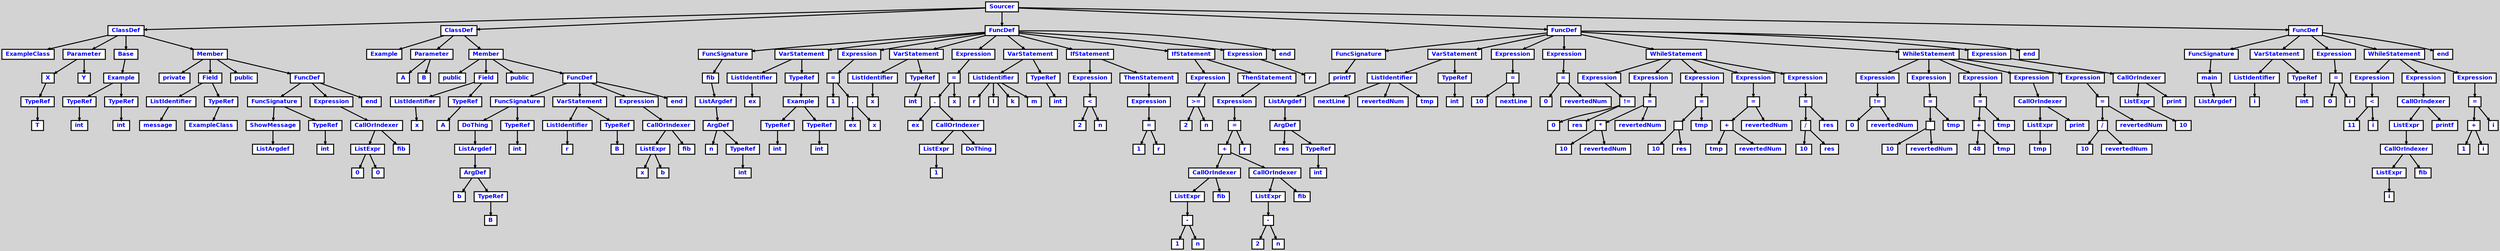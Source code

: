 digraph {

	ordering=out;
	ranksep=.4;
	bgcolor="lightgrey";  node [shape=box, fixedsize=false, fontsize=12, fontname="Helvetica-bold", fontcolor="blue"
	width=.25, height=.25, color="black", fillcolor="white", style="filled, solid, bold"];

	edge [arrowsize=.5, color="black", style="bold"]

	n000012B7B9C92570[label="Sourcer"]
	n000012B7B9C65A08[label="ClassDef"]
	n000012B7B9C658D0[label="ExampleClass"]
	n000012B7B9C65C78[label="Parameter"]
	n000012B7B9C61E50[label="X"]
	n000012B7B9C61D18[label="TypeRef"]
	n000012B7B9C61BE0[label="T"]
	n000012B7B9C61F88[label="Y"]
	n000012B7B9C65DB0[label="Base"]
	n000012B7B9C65EE8[label="Example"]
	n000012B7B9C621F8[label="TypeRef"]
	n000012B7B9C61AA8[label="int"]
	n000012B7B9C62468[label="TypeRef"]
	n000012B7B9C620C0[label="int"]
	n000012B7B9C66020[label="Member"]
	n000012B7B9C625A0[label="private"]
	n000012B7B9C62CF0[label="Field"]
	n000012B7B9C62810[label="ListIdentifier"]
	n000012B7B9C626D8[label="message"]
	n000012B7B9C62BB8[label="TypeRef"]
	n000012B7B9C62A80[label="ExampleClass"]
	n000012B7B9C62E28[label="public"]
	n000012B7B9C653F0[label="FuncDef"]
	n000012B7B9C63440[label="FuncSignature"]
	n000012B7B9C63578[label="ShowMessage"]
	n000012B7B9C63098[label="ListArgdef"]
	n000012B7B9C63308[label="TypeRef"]
	n000012B7B9C62F60[label="int"]
	n000012B7B9C65660[label="Expression"]
	n000012B7B9C65798[label="CallOrIndexer"]
	n000012B7B9C64F10[label="ListExpr"]
	n000012B7B9C647C0[label="0"]
	n000012B7B9C64B68[label="0"]
	n000012B7B9C64688[label="fib"]
	n000012B7B9C642E0[label="end"]
	n000012B7B9C6A328[label="ClassDef"]
	n000012B7B9C6A1F0[label="Example"]
	n000012B7B9C6A598[label="Parameter"]
	n000012B7B9C66158[label="A"]
	n000012B7B9C66290[label="B"]
	n000012B7B9C6A6D0[label="Member"]
	n000012B7B9C663C8[label="public"]
	n000012B7B9C66B18[label="Field"]
	n000012B7B9C66638[label="ListIdentifier"]
	n000012B7B9C66500[label="x"]
	n000012B7B9C669E0[label="TypeRef"]
	n000012B7B9C668A8[label="A"]
	n000012B7B9C66C50[label="public"]
	n000012B7B9C69D10[label="FuncDef"]
	n000012B7B9C67748[label="FuncSignature"]
	n000012B7B9C67880[label="DoThing"]
	n000012B7B9C673A0[label="ListArgdef"]
	n000012B7B9C67130[label="ArgDef"]
	n000012B7B9C66D88[label="b"]
	n000012B7B9C66FF8[label="TypeRef"]
	n000012B7B9C66EC0[label="B"]
	n000012B7B9C67610[label="TypeRef"]
	n000012B7B9C67268[label="int"]
	n000012B7B9C67D60[label="VarStatement"]
	n000012B7B9C67AF0[label="ListIdentifier"]
	n000012B7B9C679B8[label="r"]
	n000012B7B9C67FD0[label="TypeRef"]
	n000012B7B9C67E98[label="B"]
	n000012B7B9C69F80[label="Expression"]
	n000012B7B9C6A0B8[label="CallOrIndexer"]
	n000012B7B9C69830[label="ListExpr"]
	n000012B7B9C690E0[label="x"]
	n000012B7B9C69488[label="b"]
	n000012B7B9C68FA8[label="fib"]
	n000012B7B9C68C00[label="end"]
	n000012B7B9C78BF0[label="FuncDef"]
	n000012B7B9C6AE20[label="FuncSignature"]
	n000012B7B9C6AF58[label="fib"]
	n000012B7B9C6ACE8[label="ListArgdef"]
	n000012B7B9C6AA78[label="ArgDef"]
	n000012B7B9C6A808[label="n"]
	n000012B7B9C6A940[label="TypeRef"]
	n000012B7B9C6A460[label="int"]
	n000012B7B9C6B7E0[label="VarStatement"]
	n000012B7B9C6B1C8[label="ListIdentifier"]
	n000012B7B9C6B090[label="ex"]
	n000012B7B9C6BB88[label="TypeRef"]
	n000012B7B9C6BA50[label="Example"]
	n000012B7B9C6B6A8[label="TypeRef"]
	n000012B7B9C6B438[label="int"]
	n000012B7B9C6B918[label="TypeRef"]
	n000012B7B9C6B570[label="int"]
	n000012B7B9C6CF08[label="Expression"]
	n000012B7B9C6D040[label="="]
	n000012B7B9C6CC98[label="1"]
	n000012B7B9C6CB60[label="."]
	n000012B7B9C6C8F0[label="ex"]
	n000012B7B9C6C7B8[label="x"]
	n000012B7B9C6D520[label="VarStatement"]
	n000012B7B9C6D178[label="ListIdentifier"]
	n000012B7B9C6C680[label="x"]
	n000012B7B9C6D658[label="TypeRef"]
	n000012B7B9C6D3E8[label="int"]
	n000012B7B9C6E9D8[label="Expression"]
	n000012B7B9C6FE90[label="="]
	n000012B7B9C6FFC8[label="."]
	n000012B7B9C6ED80[label="ex"]
	n000012B7B9C6FC20[label="CallOrIndexer"]
	n000012B7B9C6F398[label="ListExpr"]
	n000012B7B9C6EFF0[label="1"]
	n000012B7B9C6EEB8[label="DoThing"]
	n000012B7B9C6DA00[label="x"]
	n000012B7B9C70718[label="VarStatement"]
	n000012B7B9C6FAE8[label="ListIdentifier"]
	n000012B7B9C6E8A0[label="r"]
	n000012B7B9C70100[label="l"]
	n000012B7B9C70238[label="k"]
	n000012B7B9C70370[label="m"]
	n000012B7B9C70850[label="TypeRef"]
	n000012B7B9C705E0[label="int"]
	n000012B7B9C720B0[label="IfStatement"]
	n000012B7B9C726C8[label="Expression"]
	n000012B7B9C71480[label="<"]
	n000012B7B9C716F0[label="2"]
	n000012B7B9C70BF8[label="n"]
	n000012B7B9C72938[label="ThenStatement"]
	n000012B7B9C72320[label="Expression"]
	n000012B7B9C72800[label="="]
	n000012B7B9C72458[label="1"]
	n000012B7B9C71BD0[label="r"]
	n000012B7B9C76280[label="IfStatement"]
	n000012B7B9C76FE8[label="Expression"]
	n000012B7B9C73568[label=">="]
	n000012B7B9C737D8[label="2"]
	n000012B7B9C72CE0[label="n"]
	n000012B7B9C78368[label="ThenStatement"]
	n000012B7B9C763B8[label="Expression"]
	n000012B7B9C77120[label="="]
	n000012B7B9C77390[label="+"]
	n000012B7B9C78710[label="CallOrIndexer"]
	n000012B7B9C77C18[label="ListExpr"]
	n000012B7B9C77AE0[label="-"]
	n000012B7B9C77D50[label="1"]
	n000012B7B9C77870[label="n"]
	n000012B7B9C77738[label="fib"]
	n000012B7B9C77258[label="CallOrIndexer"]
	n000012B7B9C76C40[label="ListExpr"]
	n000012B7B9C76B08[label="-"]
	n000012B7B9C76D78[label="2"]
	n000012B7B9C76898[label="n"]
	n000012B7B9C76760[label="fib"]
	n000012B7B9C73CB8[label="r"]
	n000012B7B9C78D28[label="Expression"]
	n000012B7B9C78980[label="r"]
	n000012B7B9C78848[label="end"]
	n000012B7B9C8B1A8[label="FuncDef"]
	n000012B7B9C795B0[label="FuncSignature"]
	n000012B7B9C796E8[label="printf"]
	n000012B7B9C79478[label="ListArgdef"]
	n000012B7B9C79208[label="ArgDef"]
	n000012B7B9C78F98[label="res"]
	n000012B7B9C790D0[label="TypeRef"]
	n000012B7B9C78E60[label="int"]
	n000012B7B9C79F70[label="VarStatement"]
	n000012B7B9C79958[label="ListIdentifier"]
	n000012B7B9C79820[label="nextLine"]
	n000012B7B9C79A90[label="revertedNum"]
	n000012B7B9C79BC8[label="tmp"]
	n000012B7B9C7A0A8[label="TypeRef"]
	n000012B7B9C79E38[label="int"]
	n000012B7B9C7ABA0[label="Expression"]
	n000012B7B9C7B080[label="="]
	n000012B7B9C7ACD8[label="10"]
	n000012B7B9C7A450[label="nextLine"]
	n000012B7B9C7BA40[label="Expression"]
	n000012B7B9C7BF20[label="="]
	n000012B7B9C7BB78[label="0"]
	n000012B7B9C7B2F0[label="revertedNum"]
	n000012B7B9C821D8[label="WhileStatement"]
	n000012B7B9C82448[label="Expression"]
	n000012B7B9C7CA18[label="!="]
	n000012B7B9C7CC88[label="0"]
	n000012B7B9C7C190[label="res"]
	n000012B7B9C7DD98[label="Expression"]
	n000012B7B9C7E3B0[label="="]
	n000012B7B9C7E278[label="*"]
	n000012B7B9C7E4E8[label="10"]
	n000012B7B9C7E008[label="revertedNum"]
	n000012B7B9C7D168[label="revertedNum"]
	n000012B7B9C7F4C0[label="Expression"]
	n000012B7B9C7FAD8[label="="]
	n000012B7B9C7F9A0[label=""]
	n000012B7B9C7FC10[label="10"]
	n000012B7B9C7F730[label="res"]
	n000012B7B9C7E890[label="tmp"]
	n000012B7B9C80BE8[label="Expression"]
	n000012B7B9C81200[label="="]
	n000012B7B9C810C8[label="+"]
	n000012B7B9C81338[label="tmp"]
	n000012B7B9C80E58[label="revertedNum"]
	n000012B7B9C7FFB8[label="revertedNum"]
	n000012B7B9C82310[label="Expression"]
	n000012B7B9C82928[label="="]
	n000012B7B9C827F0[label="/"]
	n000012B7B9C82A60[label="10"]
	n000012B7B9C82580[label="res"]
	n000012B7B9C816E0[label="res"]
	n000012B7B9C891F8[label="WhileStatement"]
	n000012B7B9C89468[label="Expression"]
	n000012B7B9C837C8[label="!="]
	n000012B7B9C83A38[label="0"]
	n000012B7B9C82F40[label="revertedNum"]
	n000012B7B9C84B48[label="Expression"]
	n000012B7B9C85160[label="="]
	n000012B7B9C85028[label=""]
	n000012B7B9C85298[label="10"]
	n000012B7B9C84DB8[label="revertedNum"]
	n000012B7B9C83F18[label="tmp"]
	n000012B7B9C86270[label="Expression"]
	n000012B7B9C86888[label="="]
	n000012B7B9C86750[label="+"]
	n000012B7B9C869C0[label="48"]
	n000012B7B9C864E0[label="tmp"]
	n000012B7B9C85640[label="tmp"]
	n000012B7B9C88220[label="Expression"]
	n000012B7B9C88358[label="CallOrIndexer"]
	n000012B7B9C87AD0[label="ListExpr"]
	n000012B7B9C87728[label="tmp"]
	n000012B7B9C875F0[label="print"]
	n000012B7B9C89330[label="Expression"]
	n000012B7B9C89948[label="="]
	n000012B7B9C89810[label="/"]
	n000012B7B9C89A80[label="10"]
	n000012B7B9C895A0[label="revertedNum"]
	n000012B7B9C88700[label="revertedNum"]
	n000012B7B9C8B418[label="Expression"]
	n000012B7B9C8B550[label="CallOrIndexer"]
	n000012B7B9C8ACC8[label="ListExpr"]
	n000012B7B9C8A920[label="10"]
	n000012B7B9C8A7E8[label="print"]
	n000012B7B9C8A440[label="end"]
	n000012B7B9C90D10[label="FuncDef"]
	n000012B7B9C8B8F8[label="FuncSignature"]
	n000012B7B9C8BA30[label="main"]
	n000012B7B9C8B7C0[label="ListArgdef"]
	n000012B7B9C8C048[label="VarStatement"]
	n000012B7B9C8BCA0[label="ListIdentifier"]
	n000012B7B9C8BB68[label="i"]
	n000012B7B9C8C180[label="TypeRef"]
	n000012B7B9C8BF10[label="int"]
	n000012B7B9C8CC78[label="Expression"]
	n000012B7B9C8D158[label="="]
	n000012B7B9C8CDB0[label="0"]
	n000012B7B9C8C528[label="i"]
	n000012B7B9C91A78[label="WhileStatement"]
	n000012B7B9C91CE8[label="Expression"]
	n000012B7B9C8DC50[label="<"]
	n000012B7B9C8DEC0[label="11"]
	n000012B7B9C8D3C8[label="i"]
	n000012B7B9C90AA0[label="Expression"]
	n000012B7B9C90BD8[label="CallOrIndexer"]
	n000012B7B9C90218[label="ListExpr"]
	n000012B7B9C90350[label="CallOrIndexer"]
	n000012B7B9C8FAC8[label="ListExpr"]
	n000012B7B9C8F720[label="i"]
	n000012B7B9C8F5E8[label="fib"]
	n000012B7B9C8F378[label="printf"]
	n000012B7B9C91BB0[label="Expression"]
	n000012B7B9C921C8[label="="]
	n000012B7B9C92090[label="+"]
	n000012B7B9C92300[label="1"]
	n000012B7B9C91E20[label="i"]
	n000012B7B9C90F80[label="i"]
	n000012B7B9C8D020[label="end"]

		n000012B7B9C92570 -> n000012B7B9C65A08		// Sourcer -> ClassDef
		n000012B7B9C65A08 -> n000012B7B9C658D0		// ClassDef -> ExampleClass
		n000012B7B9C65A08 -> n000012B7B9C65C78		// ClassDef -> Parameter
		n000012B7B9C65C78 -> n000012B7B9C61E50		// Parameter -> X
		n000012B7B9C61E50 -> n000012B7B9C61D18		// X -> TypeRef
		n000012B7B9C61D18 -> n000012B7B9C61BE0		// TypeRef -> T
		n000012B7B9C65C78 -> n000012B7B9C61F88		// Parameter -> Y
		n000012B7B9C65A08 -> n000012B7B9C65DB0		// ClassDef -> Base
		n000012B7B9C65DB0 -> n000012B7B9C65EE8		// Base -> Example
		n000012B7B9C65EE8 -> n000012B7B9C621F8		// Example -> TypeRef
		n000012B7B9C621F8 -> n000012B7B9C61AA8		// TypeRef -> int
		n000012B7B9C65EE8 -> n000012B7B9C62468		// Example -> TypeRef
		n000012B7B9C62468 -> n000012B7B9C620C0		// TypeRef -> int
		n000012B7B9C65A08 -> n000012B7B9C66020		// ClassDef -> Member
		n000012B7B9C66020 -> n000012B7B9C625A0		// Member -> private
		n000012B7B9C66020 -> n000012B7B9C62CF0		// Member -> Field
		n000012B7B9C62CF0 -> n000012B7B9C62810		// Field -> ListIdentifier
		n000012B7B9C62810 -> n000012B7B9C626D8		// ListIdentifier -> message
		n000012B7B9C62CF0 -> n000012B7B9C62BB8		// Field -> TypeRef
		n000012B7B9C62BB8 -> n000012B7B9C62A80		// TypeRef -> ExampleClass
		n000012B7B9C66020 -> n000012B7B9C62E28		// Member -> public
		n000012B7B9C66020 -> n000012B7B9C653F0		// Member -> FuncDef
		n000012B7B9C653F0 -> n000012B7B9C63440		// FuncDef -> FuncSignature
		n000012B7B9C63440 -> n000012B7B9C63578		// FuncSignature -> ShowMessage
		n000012B7B9C63578 -> n000012B7B9C63098		// ShowMessage -> ListArgdef
		n000012B7B9C63440 -> n000012B7B9C63308		// FuncSignature -> TypeRef
		n000012B7B9C63308 -> n000012B7B9C62F60		// TypeRef -> int
		n000012B7B9C653F0 -> n000012B7B9C65660		// FuncDef -> Expression
		n000012B7B9C65660 -> n000012B7B9C65798		// Expression -> CallOrIndexer
		n000012B7B9C65798 -> n000012B7B9C64F10		// CallOrIndexer -> ListExpr
		n000012B7B9C64F10 -> n000012B7B9C647C0		// ListExpr -> 0
		n000012B7B9C64F10 -> n000012B7B9C64B68		// ListExpr -> 0
		n000012B7B9C65798 -> n000012B7B9C64688		// CallOrIndexer -> fib
		n000012B7B9C653F0 -> n000012B7B9C642E0		// FuncDef -> end
		n000012B7B9C92570 -> n000012B7B9C6A328		// Sourcer -> ClassDef
		n000012B7B9C6A328 -> n000012B7B9C6A1F0		// ClassDef -> Example
		n000012B7B9C6A328 -> n000012B7B9C6A598		// ClassDef -> Parameter
		n000012B7B9C6A598 -> n000012B7B9C66158		// Parameter -> A
		n000012B7B9C6A598 -> n000012B7B9C66290		// Parameter -> B
		n000012B7B9C6A328 -> n000012B7B9C6A6D0		// ClassDef -> Member
		n000012B7B9C6A6D0 -> n000012B7B9C663C8		// Member -> public
		n000012B7B9C6A6D0 -> n000012B7B9C66B18		// Member -> Field
		n000012B7B9C66B18 -> n000012B7B9C66638		// Field -> ListIdentifier
		n000012B7B9C66638 -> n000012B7B9C66500		// ListIdentifier -> x
		n000012B7B9C66B18 -> n000012B7B9C669E0		// Field -> TypeRef
		n000012B7B9C669E0 -> n000012B7B9C668A8		// TypeRef -> A
		n000012B7B9C6A6D0 -> n000012B7B9C66C50		// Member -> public
		n000012B7B9C6A6D0 -> n000012B7B9C69D10		// Member -> FuncDef
		n000012B7B9C69D10 -> n000012B7B9C67748		// FuncDef -> FuncSignature
		n000012B7B9C67748 -> n000012B7B9C67880		// FuncSignature -> DoThing
		n000012B7B9C67880 -> n000012B7B9C673A0		// DoThing -> ListArgdef
		n000012B7B9C673A0 -> n000012B7B9C67130		// ListArgdef -> ArgDef
		n000012B7B9C67130 -> n000012B7B9C66D88		// ArgDef -> b
		n000012B7B9C67130 -> n000012B7B9C66FF8		// ArgDef -> TypeRef
		n000012B7B9C66FF8 -> n000012B7B9C66EC0		// TypeRef -> B
		n000012B7B9C67748 -> n000012B7B9C67610		// FuncSignature -> TypeRef
		n000012B7B9C67610 -> n000012B7B9C67268		// TypeRef -> int
		n000012B7B9C69D10 -> n000012B7B9C67D60		// FuncDef -> VarStatement
		n000012B7B9C67D60 -> n000012B7B9C67AF0		// VarStatement -> ListIdentifier
		n000012B7B9C67AF0 -> n000012B7B9C679B8		// ListIdentifier -> r
		n000012B7B9C67D60 -> n000012B7B9C67FD0		// VarStatement -> TypeRef
		n000012B7B9C67FD0 -> n000012B7B9C67E98		// TypeRef -> B
		n000012B7B9C69D10 -> n000012B7B9C69F80		// FuncDef -> Expression
		n000012B7B9C69F80 -> n000012B7B9C6A0B8		// Expression -> CallOrIndexer
		n000012B7B9C6A0B8 -> n000012B7B9C69830		// CallOrIndexer -> ListExpr
		n000012B7B9C69830 -> n000012B7B9C690E0		// ListExpr -> x
		n000012B7B9C69830 -> n000012B7B9C69488		// ListExpr -> b
		n000012B7B9C6A0B8 -> n000012B7B9C68FA8		// CallOrIndexer -> fib
		n000012B7B9C69D10 -> n000012B7B9C68C00		// FuncDef -> end
		n000012B7B9C92570 -> n000012B7B9C78BF0		// Sourcer -> FuncDef
		n000012B7B9C78BF0 -> n000012B7B9C6AE20		// FuncDef -> FuncSignature
		n000012B7B9C6AE20 -> n000012B7B9C6AF58		// FuncSignature -> fib
		n000012B7B9C6AF58 -> n000012B7B9C6ACE8		// fib -> ListArgdef
		n000012B7B9C6ACE8 -> n000012B7B9C6AA78		// ListArgdef -> ArgDef
		n000012B7B9C6AA78 -> n000012B7B9C6A808		// ArgDef -> n
		n000012B7B9C6AA78 -> n000012B7B9C6A940		// ArgDef -> TypeRef
		n000012B7B9C6A940 -> n000012B7B9C6A460		// TypeRef -> int
		n000012B7B9C78BF0 -> n000012B7B9C6B7E0		// FuncDef -> VarStatement
		n000012B7B9C6B7E0 -> n000012B7B9C6B1C8		// VarStatement -> ListIdentifier
		n000012B7B9C6B1C8 -> n000012B7B9C6B090		// ListIdentifier -> ex
		n000012B7B9C6B7E0 -> n000012B7B9C6BB88		// VarStatement -> TypeRef
		n000012B7B9C6BB88 -> n000012B7B9C6BA50		// TypeRef -> Example
		n000012B7B9C6BA50 -> n000012B7B9C6B6A8		// Example -> TypeRef
		n000012B7B9C6B6A8 -> n000012B7B9C6B438		// TypeRef -> int
		n000012B7B9C6BA50 -> n000012B7B9C6B918		// Example -> TypeRef
		n000012B7B9C6B918 -> n000012B7B9C6B570		// TypeRef -> int
		n000012B7B9C78BF0 -> n000012B7B9C6CF08		// FuncDef -> Expression
		n000012B7B9C6CF08 -> n000012B7B9C6D040		// Expression -> =
		n000012B7B9C6D040 -> n000012B7B9C6CC98		// = -> 1
		n000012B7B9C6D040 -> n000012B7B9C6CB60		// = -> .
		n000012B7B9C6CB60 -> n000012B7B9C6C8F0		// . -> ex
		n000012B7B9C6CB60 -> n000012B7B9C6C7B8		// . -> x
		n000012B7B9C78BF0 -> n000012B7B9C6D520		// FuncDef -> VarStatement
		n000012B7B9C6D520 -> n000012B7B9C6D178		// VarStatement -> ListIdentifier
		n000012B7B9C6D178 -> n000012B7B9C6C680		// ListIdentifier -> x
		n000012B7B9C6D520 -> n000012B7B9C6D658		// VarStatement -> TypeRef
		n000012B7B9C6D658 -> n000012B7B9C6D3E8		// TypeRef -> int
		n000012B7B9C78BF0 -> n000012B7B9C6E9D8		// FuncDef -> Expression
		n000012B7B9C6E9D8 -> n000012B7B9C6FE90		// Expression -> =
		n000012B7B9C6FE90 -> n000012B7B9C6FFC8		// = -> .
		n000012B7B9C6FFC8 -> n000012B7B9C6ED80		// . -> ex
		n000012B7B9C6FFC8 -> n000012B7B9C6FC20		// . -> CallOrIndexer
		n000012B7B9C6FC20 -> n000012B7B9C6F398		// CallOrIndexer -> ListExpr
		n000012B7B9C6F398 -> n000012B7B9C6EFF0		// ListExpr -> 1
		n000012B7B9C6FC20 -> n000012B7B9C6EEB8		// CallOrIndexer -> DoThing
		n000012B7B9C6FE90 -> n000012B7B9C6DA00		// = -> x
		n000012B7B9C78BF0 -> n000012B7B9C70718		// FuncDef -> VarStatement
		n000012B7B9C70718 -> n000012B7B9C6FAE8		// VarStatement -> ListIdentifier
		n000012B7B9C6FAE8 -> n000012B7B9C6E8A0		// ListIdentifier -> r
		n000012B7B9C6FAE8 -> n000012B7B9C70100		// ListIdentifier -> l
		n000012B7B9C6FAE8 -> n000012B7B9C70238		// ListIdentifier -> k
		n000012B7B9C6FAE8 -> n000012B7B9C70370		// ListIdentifier -> m
		n000012B7B9C70718 -> n000012B7B9C70850		// VarStatement -> TypeRef
		n000012B7B9C70850 -> n000012B7B9C705E0		// TypeRef -> int
		n000012B7B9C78BF0 -> n000012B7B9C720B0		// FuncDef -> IfStatement
		n000012B7B9C720B0 -> n000012B7B9C726C8		// IfStatement -> Expression
		n000012B7B9C726C8 -> n000012B7B9C71480		// Expression -> <
		n000012B7B9C71480 -> n000012B7B9C716F0		// < -> 2
		n000012B7B9C71480 -> n000012B7B9C70BF8		// < -> n
		n000012B7B9C720B0 -> n000012B7B9C72938		// IfStatement -> ThenStatement
		n000012B7B9C72938 -> n000012B7B9C72320		// ThenStatement -> Expression
		n000012B7B9C72320 -> n000012B7B9C72800		// Expression -> =
		n000012B7B9C72800 -> n000012B7B9C72458		// = -> 1
		n000012B7B9C72800 -> n000012B7B9C71BD0		// = -> r
		n000012B7B9C78BF0 -> n000012B7B9C76280		// FuncDef -> IfStatement
		n000012B7B9C76280 -> n000012B7B9C76FE8		// IfStatement -> Expression
		n000012B7B9C76FE8 -> n000012B7B9C73568		// Expression -> >=
		n000012B7B9C73568 -> n000012B7B9C737D8		// >= -> 2
		n000012B7B9C73568 -> n000012B7B9C72CE0		// >= -> n
		n000012B7B9C76280 -> n000012B7B9C78368		// IfStatement -> ThenStatement
		n000012B7B9C78368 -> n000012B7B9C763B8		// ThenStatement -> Expression
		n000012B7B9C763B8 -> n000012B7B9C77120		// Expression -> =
		n000012B7B9C77120 -> n000012B7B9C77390		// = -> +
		n000012B7B9C77390 -> n000012B7B9C78710		// + -> CallOrIndexer
		n000012B7B9C78710 -> n000012B7B9C77C18		// CallOrIndexer -> ListExpr
		n000012B7B9C77C18 -> n000012B7B9C77AE0		// ListExpr -> -
		n000012B7B9C77AE0 -> n000012B7B9C77D50		// - -> 1
		n000012B7B9C77AE0 -> n000012B7B9C77870		// - -> n
		n000012B7B9C78710 -> n000012B7B9C77738		// CallOrIndexer -> fib
		n000012B7B9C77390 -> n000012B7B9C77258		// + -> CallOrIndexer
		n000012B7B9C77258 -> n000012B7B9C76C40		// CallOrIndexer -> ListExpr
		n000012B7B9C76C40 -> n000012B7B9C76B08		// ListExpr -> -
		n000012B7B9C76B08 -> n000012B7B9C76D78		// - -> 2
		n000012B7B9C76B08 -> n000012B7B9C76898		// - -> n
		n000012B7B9C77258 -> n000012B7B9C76760		// CallOrIndexer -> fib
		n000012B7B9C77120 -> n000012B7B9C73CB8		// = -> r
		n000012B7B9C78BF0 -> n000012B7B9C78D28		// FuncDef -> Expression
		n000012B7B9C78D28 -> n000012B7B9C78980		// Expression -> r
		n000012B7B9C78BF0 -> n000012B7B9C78848		// FuncDef -> end
		n000012B7B9C92570 -> n000012B7B9C8B1A8		// Sourcer -> FuncDef
		n000012B7B9C8B1A8 -> n000012B7B9C795B0		// FuncDef -> FuncSignature
		n000012B7B9C795B0 -> n000012B7B9C796E8		// FuncSignature -> printf
		n000012B7B9C796E8 -> n000012B7B9C79478		// printf -> ListArgdef
		n000012B7B9C79478 -> n000012B7B9C79208		// ListArgdef -> ArgDef
		n000012B7B9C79208 -> n000012B7B9C78F98		// ArgDef -> res
		n000012B7B9C79208 -> n000012B7B9C790D0		// ArgDef -> TypeRef
		n000012B7B9C790D0 -> n000012B7B9C78E60		// TypeRef -> int
		n000012B7B9C8B1A8 -> n000012B7B9C79F70		// FuncDef -> VarStatement
		n000012B7B9C79F70 -> n000012B7B9C79958		// VarStatement -> ListIdentifier
		n000012B7B9C79958 -> n000012B7B9C79820		// ListIdentifier -> nextLine
		n000012B7B9C79958 -> n000012B7B9C79A90		// ListIdentifier -> revertedNum
		n000012B7B9C79958 -> n000012B7B9C79BC8		// ListIdentifier -> tmp
		n000012B7B9C79F70 -> n000012B7B9C7A0A8		// VarStatement -> TypeRef
		n000012B7B9C7A0A8 -> n000012B7B9C79E38		// TypeRef -> int
		n000012B7B9C8B1A8 -> n000012B7B9C7ABA0		// FuncDef -> Expression
		n000012B7B9C7ABA0 -> n000012B7B9C7B080		// Expression -> =
		n000012B7B9C7B080 -> n000012B7B9C7ACD8		// = -> 10
		n000012B7B9C7B080 -> n000012B7B9C7A450		// = -> nextLine
		n000012B7B9C8B1A8 -> n000012B7B9C7BA40		// FuncDef -> Expression
		n000012B7B9C7BA40 -> n000012B7B9C7BF20		// Expression -> =
		n000012B7B9C7BF20 -> n000012B7B9C7BB78		// = -> 0
		n000012B7B9C7BF20 -> n000012B7B9C7B2F0		// = -> revertedNum
		n000012B7B9C8B1A8 -> n000012B7B9C821D8		// FuncDef -> WhileStatement
		n000012B7B9C821D8 -> n000012B7B9C82448		// WhileStatement -> Expression
		n000012B7B9C82448 -> n000012B7B9C7CA18		// Expression -> !=
		n000012B7B9C7CA18 -> n000012B7B9C7CC88		// != -> 0
		n000012B7B9C7CA18 -> n000012B7B9C7C190		// != -> res
		n000012B7B9C821D8 -> n000012B7B9C7DD98		// WhileStatement -> Expression
		n000012B7B9C7DD98 -> n000012B7B9C7E3B0		// Expression -> =
		n000012B7B9C7E3B0 -> n000012B7B9C7E278		// = -> *
		n000012B7B9C7E278 -> n000012B7B9C7E4E8		// * -> 10
		n000012B7B9C7E278 -> n000012B7B9C7E008		// * -> revertedNum
		n000012B7B9C7E3B0 -> n000012B7B9C7D168		// = -> revertedNum
		n000012B7B9C821D8 -> n000012B7B9C7F4C0		// WhileStatement -> Expression
		n000012B7B9C7F4C0 -> n000012B7B9C7FAD8		// Expression -> =
		n000012B7B9C7FAD8 -> n000012B7B9C7F9A0		// = -> 
		n000012B7B9C7F9A0 -> n000012B7B9C7FC10		// > 10
		n000012B7B9C7F9A0 -> n000012B7B9C7F730		// > res
		n000012B7B9C7FAD8 -> n000012B7B9C7E890		// = -> tmp
		n000012B7B9C821D8 -> n000012B7B9C80BE8		// WhileStatement -> Expression
		n000012B7B9C80BE8 -> n000012B7B9C81200		// Expression -> =
		n000012B7B9C81200 -> n000012B7B9C810C8		// = -> +
		n000012B7B9C810C8 -> n000012B7B9C81338		// + -> tmp
		n000012B7B9C810C8 -> n000012B7B9C80E58		// + -> revertedNum
		n000012B7B9C81200 -> n000012B7B9C7FFB8		// = -> revertedNum
		n000012B7B9C821D8 -> n000012B7B9C82310		// WhileStatement -> Expression
		n000012B7B9C82310 -> n000012B7B9C82928		// Expression -> =
		n000012B7B9C82928 -> n000012B7B9C827F0		// = -> /
		n000012B7B9C827F0 -> n000012B7B9C82A60		// / -> 10
		n000012B7B9C827F0 -> n000012B7B9C82580		// / -> res
		n000012B7B9C82928 -> n000012B7B9C816E0		// = -> res
		n000012B7B9C8B1A8 -> n000012B7B9C891F8		// FuncDef -> WhileStatement
		n000012B7B9C891F8 -> n000012B7B9C89468		// WhileStatement -> Expression
		n000012B7B9C89468 -> n000012B7B9C837C8		// Expression -> !=
		n000012B7B9C837C8 -> n000012B7B9C83A38		// != -> 0
		n000012B7B9C837C8 -> n000012B7B9C82F40		// != -> revertedNum
		n000012B7B9C891F8 -> n000012B7B9C84B48		// WhileStatement -> Expression
		n000012B7B9C84B48 -> n000012B7B9C85160		// Expression -> =
		n000012B7B9C85160 -> n000012B7B9C85028		// = -> 
		n000012B7B9C85028 -> n000012B7B9C85298		// > 10
		n000012B7B9C85028 -> n000012B7B9C84DB8		// > revertedNum
		n000012B7B9C85160 -> n000012B7B9C83F18		// = -> tmp
		n000012B7B9C891F8 -> n000012B7B9C86270		// WhileStatement -> Expression
		n000012B7B9C86270 -> n000012B7B9C86888		// Expression -> =
		n000012B7B9C86888 -> n000012B7B9C86750		// = -> +
		n000012B7B9C86750 -> n000012B7B9C869C0		// + -> 48
		n000012B7B9C86750 -> n000012B7B9C864E0		// + -> tmp
		n000012B7B9C86888 -> n000012B7B9C85640		// = -> tmp
		n000012B7B9C891F8 -> n000012B7B9C88220		// WhileStatement -> Expression
		n000012B7B9C88220 -> n000012B7B9C88358		// Expression -> CallOrIndexer
		n000012B7B9C88358 -> n000012B7B9C87AD0		// CallOrIndexer -> ListExpr
		n000012B7B9C87AD0 -> n000012B7B9C87728		// ListExpr -> tmp
		n000012B7B9C88358 -> n000012B7B9C875F0		// CallOrIndexer -> print
		n000012B7B9C891F8 -> n000012B7B9C89330		// WhileStatement -> Expression
		n000012B7B9C89330 -> n000012B7B9C89948		// Expression -> =
		n000012B7B9C89948 -> n000012B7B9C89810		// = -> /
		n000012B7B9C89810 -> n000012B7B9C89A80		// / -> 10
		n000012B7B9C89810 -> n000012B7B9C895A0		// / -> revertedNum
		n000012B7B9C89948 -> n000012B7B9C88700		// = -> revertedNum
		n000012B7B9C8B1A8 -> n000012B7B9C8B418		// FuncDef -> Expression
		n000012B7B9C8B418 -> n000012B7B9C8B550		// Expression -> CallOrIndexer
		n000012B7B9C8B550 -> n000012B7B9C8ACC8		// CallOrIndexer -> ListExpr
		n000012B7B9C8ACC8 -> n000012B7B9C8A920		// ListExpr -> 10
		n000012B7B9C8B550 -> n000012B7B9C8A7E8		// CallOrIndexer -> print
		n000012B7B9C8B1A8 -> n000012B7B9C8A440		// FuncDef -> end
		n000012B7B9C92570 -> n000012B7B9C90D10		// Sourcer -> FuncDef
		n000012B7B9C90D10 -> n000012B7B9C8B8F8		// FuncDef -> FuncSignature
		n000012B7B9C8B8F8 -> n000012B7B9C8BA30		// FuncSignature -> main
		n000012B7B9C8BA30 -> n000012B7B9C8B7C0		// main -> ListArgdef
		n000012B7B9C90D10 -> n000012B7B9C8C048		// FuncDef -> VarStatement
		n000012B7B9C8C048 -> n000012B7B9C8BCA0		// VarStatement -> ListIdentifier
		n000012B7B9C8BCA0 -> n000012B7B9C8BB68		// ListIdentifier -> i
		n000012B7B9C8C048 -> n000012B7B9C8C180		// VarStatement -> TypeRef
		n000012B7B9C8C180 -> n000012B7B9C8BF10		// TypeRef -> int
		n000012B7B9C90D10 -> n000012B7B9C8CC78		// FuncDef -> Expression
		n000012B7B9C8CC78 -> n000012B7B9C8D158		// Expression -> =
		n000012B7B9C8D158 -> n000012B7B9C8CDB0		// = -> 0
		n000012B7B9C8D158 -> n000012B7B9C8C528		// = -> i
		n000012B7B9C90D10 -> n000012B7B9C91A78		// FuncDef -> WhileStatement
		n000012B7B9C91A78 -> n000012B7B9C91CE8		// WhileStatement -> Expression
		n000012B7B9C91CE8 -> n000012B7B9C8DC50		// Expression -> <
		n000012B7B9C8DC50 -> n000012B7B9C8DEC0		// < -> 11
		n000012B7B9C8DC50 -> n000012B7B9C8D3C8		// < -> i
		n000012B7B9C91A78 -> n000012B7B9C90AA0		// WhileStatement -> Expression
		n000012B7B9C90AA0 -> n000012B7B9C90BD8		// Expression -> CallOrIndexer
		n000012B7B9C90BD8 -> n000012B7B9C90218		// CallOrIndexer -> ListExpr
		n000012B7B9C90218 -> n000012B7B9C90350		// ListExpr -> CallOrIndexer
		n000012B7B9C90350 -> n000012B7B9C8FAC8		// CallOrIndexer -> ListExpr
		n000012B7B9C8FAC8 -> n000012B7B9C8F720		// ListExpr -> i
		n000012B7B9C90350 -> n000012B7B9C8F5E8		// CallOrIndexer -> fib
		n000012B7B9C90BD8 -> n000012B7B9C8F378		// CallOrIndexer -> printf
		n000012B7B9C91A78 -> n000012B7B9C91BB0		// WhileStatement -> Expression
		n000012B7B9C91BB0 -> n000012B7B9C921C8		// Expression -> =
		n000012B7B9C921C8 -> n000012B7B9C92090		// = -> +
		n000012B7B9C92090 -> n000012B7B9C92300		// + -> 1
		n000012B7B9C92090 -> n000012B7B9C91E20		// + -> i
		n000012B7B9C921C8 -> n000012B7B9C90F80		// = -> i
		n000012B7B9C90D10 -> n000012B7B9C8D020		// FuncDef -> end

}
